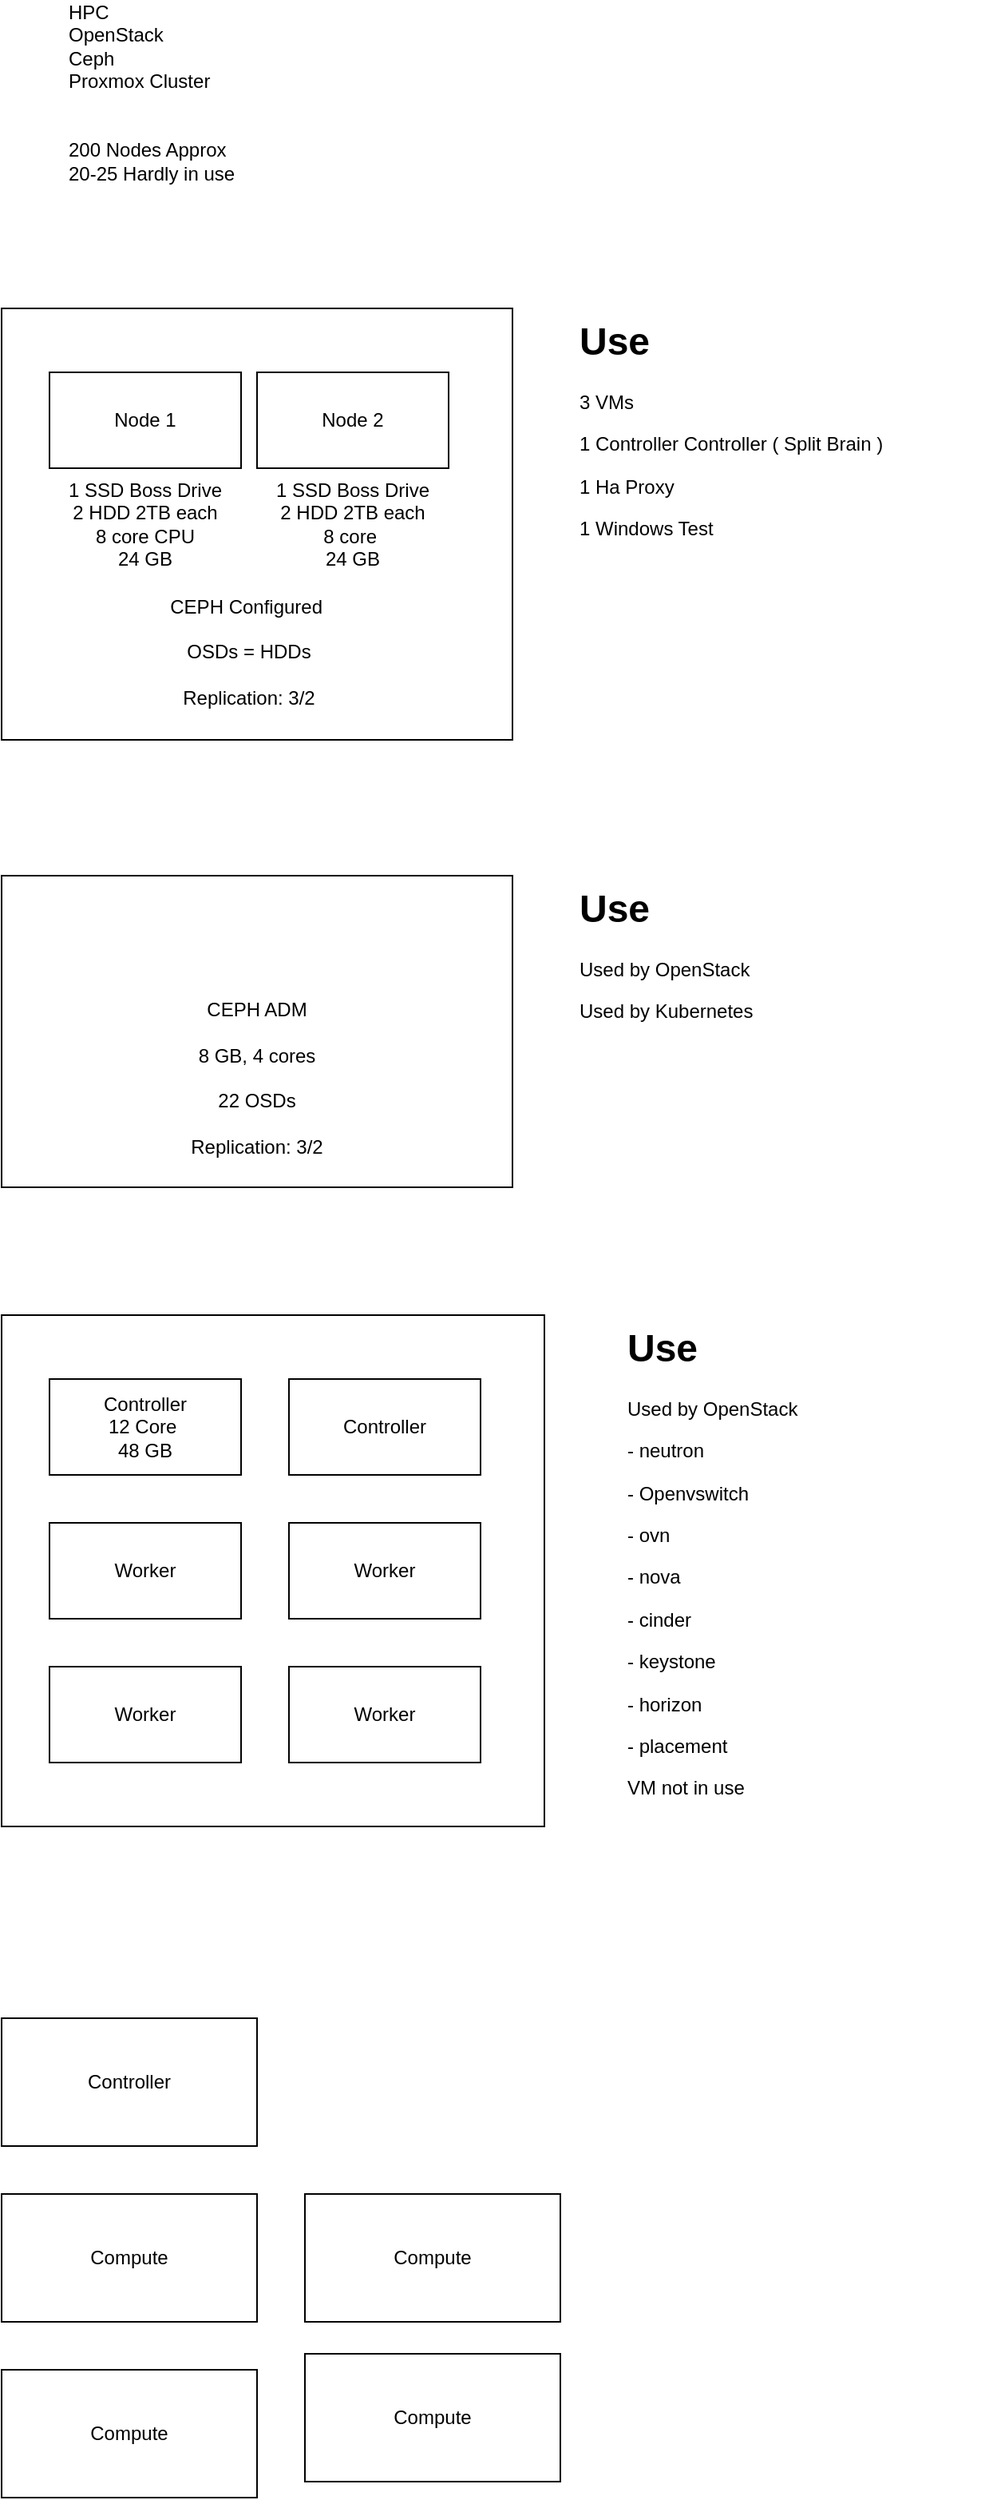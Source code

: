 <mxfile version="26.0.7">
  <diagram name="Page-1" id="2cJxX8rCElqf9o_g5jlh">
    <mxGraphModel dx="984" dy="695" grid="1" gridSize="10" guides="1" tooltips="1" connect="1" arrows="1" fold="1" page="1" pageScale="1" pageWidth="827" pageHeight="1169" math="0" shadow="0">
      <root>
        <mxCell id="0" />
        <mxCell id="1" parent="0" />
        <mxCell id="kHgYxxEt7aaKrCcU35Kq-7" value="" style="rounded=0;whiteSpace=wrap;html=1;" vertex="1" parent="1">
          <mxGeometry x="90" y="230" width="320" height="270" as="geometry" />
        </mxCell>
        <mxCell id="kHgYxxEt7aaKrCcU35Kq-1" value="HPC&lt;div&gt;OpenStack&lt;/div&gt;&lt;div&gt;Ceph&lt;/div&gt;&lt;div&gt;Proxmox Cluster&lt;/div&gt;&lt;div&gt;&lt;br&gt;&lt;/div&gt;&lt;div&gt;&lt;br&gt;&lt;/div&gt;&lt;div&gt;200 Nodes Approx&lt;/div&gt;&lt;div&gt;20-25 Hardly in use&lt;/div&gt;" style="text;html=1;align=left;verticalAlign=middle;whiteSpace=wrap;rounded=0;" vertex="1" parent="1">
          <mxGeometry x="130" y="60" width="150" height="70" as="geometry" />
        </mxCell>
        <mxCell id="kHgYxxEt7aaKrCcU35Kq-2" value="Node 1" style="rounded=0;whiteSpace=wrap;html=1;" vertex="1" parent="1">
          <mxGeometry x="120" y="270" width="120" height="60" as="geometry" />
        </mxCell>
        <mxCell id="kHgYxxEt7aaKrCcU35Kq-3" value="Node 2" style="rounded=0;whiteSpace=wrap;html=1;labelBackgroundColor=default;" vertex="1" parent="1">
          <mxGeometry x="250" y="270" width="120" height="60" as="geometry" />
        </mxCell>
        <mxCell id="kHgYxxEt7aaKrCcU35Kq-4" value="1 SSD Boss Drive&lt;div&gt;2 HDD 2TB each&lt;/div&gt;&lt;div&gt;8 core CPU&lt;/div&gt;&lt;div&gt;24 GB&lt;/div&gt;" style="text;html=1;align=center;verticalAlign=middle;whiteSpace=wrap;rounded=0;" vertex="1" parent="1">
          <mxGeometry x="110" y="330" width="140" height="70" as="geometry" />
        </mxCell>
        <mxCell id="kHgYxxEt7aaKrCcU35Kq-5" value="1 SSD Boss Drive&lt;div&gt;2 HDD 2TB each&lt;/div&gt;&lt;div&gt;8 core&amp;nbsp;&lt;/div&gt;&lt;div&gt;24 GB&lt;/div&gt;" style="text;html=1;align=center;verticalAlign=middle;whiteSpace=wrap;rounded=0;" vertex="1" parent="1">
          <mxGeometry x="240" y="330" width="140" height="70" as="geometry" />
        </mxCell>
        <mxCell id="kHgYxxEt7aaKrCcU35Kq-6" value="CEPH Configured&amp;nbsp;&lt;div&gt;&lt;br&gt;&lt;/div&gt;&lt;div&gt;OSDs = HDDs&lt;/div&gt;&lt;div&gt;&lt;br&gt;&lt;/div&gt;&lt;div&gt;Replication: 3/2&lt;/div&gt;" style="text;html=1;align=center;verticalAlign=middle;whiteSpace=wrap;rounded=0;" vertex="1" parent="1">
          <mxGeometry x="130" y="400" width="230" height="90" as="geometry" />
        </mxCell>
        <mxCell id="kHgYxxEt7aaKrCcU35Kq-8" value="&lt;h1 style=&quot;margin-top: 0px;&quot;&gt;Use&lt;/h1&gt;&lt;p&gt;3 VMs&lt;/p&gt;&lt;p&gt;1 Controller Controller ( Split Brain )&lt;/p&gt;&lt;p&gt;1 Ha Proxy&lt;/p&gt;&lt;p&gt;1 Windows Test&lt;/p&gt;" style="text;html=1;whiteSpace=wrap;overflow=hidden;rounded=0;" vertex="1" parent="1">
          <mxGeometry x="450" y="230" width="230" height="170" as="geometry" />
        </mxCell>
        <mxCell id="kHgYxxEt7aaKrCcU35Kq-9" value="CEPH ADM&lt;div&gt;&lt;br&gt;&lt;/div&gt;&lt;div&gt;8 GB, 4 cores&lt;/div&gt;" style="rounded=0;whiteSpace=wrap;html=1;" vertex="1" parent="1">
          <mxGeometry x="90" y="585" width="320" height="195" as="geometry" />
        </mxCell>
        <mxCell id="kHgYxxEt7aaKrCcU35Kq-10" value="22 OSDs&lt;div&gt;&lt;br&gt;&lt;/div&gt;&lt;div&gt;Replication: 3/2&lt;/div&gt;" style="text;html=1;align=center;verticalAlign=middle;whiteSpace=wrap;rounded=0;" vertex="1" parent="1">
          <mxGeometry x="185" y="710" width="130" height="60" as="geometry" />
        </mxCell>
        <mxCell id="kHgYxxEt7aaKrCcU35Kq-11" value="&lt;h1 style=&quot;margin-top: 0px;&quot;&gt;Use&lt;/h1&gt;&lt;p&gt;Used by OpenStack&lt;/p&gt;&lt;p&gt;Used by Kubernetes&lt;/p&gt;" style="text;html=1;whiteSpace=wrap;overflow=hidden;rounded=0;" vertex="1" parent="1">
          <mxGeometry x="450" y="585" width="230" height="170" as="geometry" />
        </mxCell>
        <mxCell id="kHgYxxEt7aaKrCcU35Kq-21" value="" style="group" vertex="1" connectable="0" parent="1">
          <mxGeometry x="90" y="860" width="340" height="320" as="geometry" />
        </mxCell>
        <mxCell id="kHgYxxEt7aaKrCcU35Kq-20" value="" style="rounded=0;whiteSpace=wrap;html=1;fillColor=none;" vertex="1" parent="kHgYxxEt7aaKrCcU35Kq-21">
          <mxGeometry width="340" height="320" as="geometry" />
        </mxCell>
        <mxCell id="kHgYxxEt7aaKrCcU35Kq-12" value="" style="rounded=0;whiteSpace=wrap;html=1;" vertex="1" parent="kHgYxxEt7aaKrCcU35Kq-21">
          <mxGeometry x="30" y="40" width="120" height="60" as="geometry" />
        </mxCell>
        <mxCell id="kHgYxxEt7aaKrCcU35Kq-13" value="Controller&lt;div&gt;12 Core&amp;nbsp;&lt;/div&gt;&lt;div&gt;48 GB&lt;/div&gt;" style="rounded=0;whiteSpace=wrap;html=1;" vertex="1" parent="kHgYxxEt7aaKrCcU35Kq-21">
          <mxGeometry x="30" y="40" width="120" height="60" as="geometry" />
        </mxCell>
        <mxCell id="kHgYxxEt7aaKrCcU35Kq-14" value="Controller" style="rounded=0;whiteSpace=wrap;html=1;" vertex="1" parent="kHgYxxEt7aaKrCcU35Kq-21">
          <mxGeometry x="180" y="40" width="120" height="60" as="geometry" />
        </mxCell>
        <mxCell id="kHgYxxEt7aaKrCcU35Kq-15" value="Worker" style="rounded=0;whiteSpace=wrap;html=1;" vertex="1" parent="kHgYxxEt7aaKrCcU35Kq-21">
          <mxGeometry x="180" y="220" width="120" height="60" as="geometry" />
        </mxCell>
        <mxCell id="kHgYxxEt7aaKrCcU35Kq-16" value="Worker" style="rounded=0;whiteSpace=wrap;html=1;" vertex="1" parent="kHgYxxEt7aaKrCcU35Kq-21">
          <mxGeometry x="180" y="130" width="120" height="60" as="geometry" />
        </mxCell>
        <mxCell id="kHgYxxEt7aaKrCcU35Kq-17" value="Worker" style="rounded=0;whiteSpace=wrap;html=1;" vertex="1" parent="kHgYxxEt7aaKrCcU35Kq-21">
          <mxGeometry x="30" y="130" width="120" height="60" as="geometry" />
        </mxCell>
        <mxCell id="kHgYxxEt7aaKrCcU35Kq-18" value="Worker" style="rounded=0;whiteSpace=wrap;html=1;" vertex="1" parent="kHgYxxEt7aaKrCcU35Kq-21">
          <mxGeometry x="30" y="220" width="120" height="60" as="geometry" />
        </mxCell>
        <mxCell id="kHgYxxEt7aaKrCcU35Kq-22" value="&lt;h1 style=&quot;margin-top: 0px;&quot;&gt;Use&lt;/h1&gt;&lt;p&gt;Used by OpenStack&lt;/p&gt;&lt;p&gt;- neutron&lt;/p&gt;&lt;p&gt;- Openvswitch&lt;/p&gt;&lt;p&gt;- ovn&lt;/p&gt;&lt;p&gt;- nova&lt;/p&gt;&lt;p&gt;- cinder&lt;/p&gt;&lt;p&gt;- keystone&lt;/p&gt;&lt;p&gt;- horizon&lt;/p&gt;&lt;p&gt;- placement&lt;/p&gt;&lt;p&gt;VM not in use&amp;nbsp;&lt;/p&gt;" style="text;html=1;whiteSpace=wrap;overflow=hidden;rounded=0;" vertex="1" parent="1">
          <mxGeometry x="480" y="860" width="230" height="320" as="geometry" />
        </mxCell>
        <mxCell id="kHgYxxEt7aaKrCcU35Kq-23" value="Controller" style="rounded=0;whiteSpace=wrap;html=1;" vertex="1" parent="1">
          <mxGeometry x="90" y="1300" width="160" height="80" as="geometry" />
        </mxCell>
        <mxCell id="kHgYxxEt7aaKrCcU35Kq-24" value="Compute" style="rounded=0;whiteSpace=wrap;html=1;" vertex="1" parent="1">
          <mxGeometry x="90" y="1410" width="160" height="80" as="geometry" />
        </mxCell>
        <mxCell id="kHgYxxEt7aaKrCcU35Kq-25" value="Compute" style="rounded=0;whiteSpace=wrap;html=1;" vertex="1" parent="1">
          <mxGeometry x="280" y="1510" width="160" height="80" as="geometry" />
        </mxCell>
        <mxCell id="kHgYxxEt7aaKrCcU35Kq-26" value="Compute" style="rounded=0;whiteSpace=wrap;html=1;" vertex="1" parent="1">
          <mxGeometry x="90" y="1520" width="160" height="80" as="geometry" />
        </mxCell>
        <mxCell id="kHgYxxEt7aaKrCcU35Kq-27" value="Compute" style="rounded=0;whiteSpace=wrap;html=1;" vertex="1" parent="1">
          <mxGeometry x="280" y="1410" width="160" height="80" as="geometry" />
        </mxCell>
      </root>
    </mxGraphModel>
  </diagram>
</mxfile>
